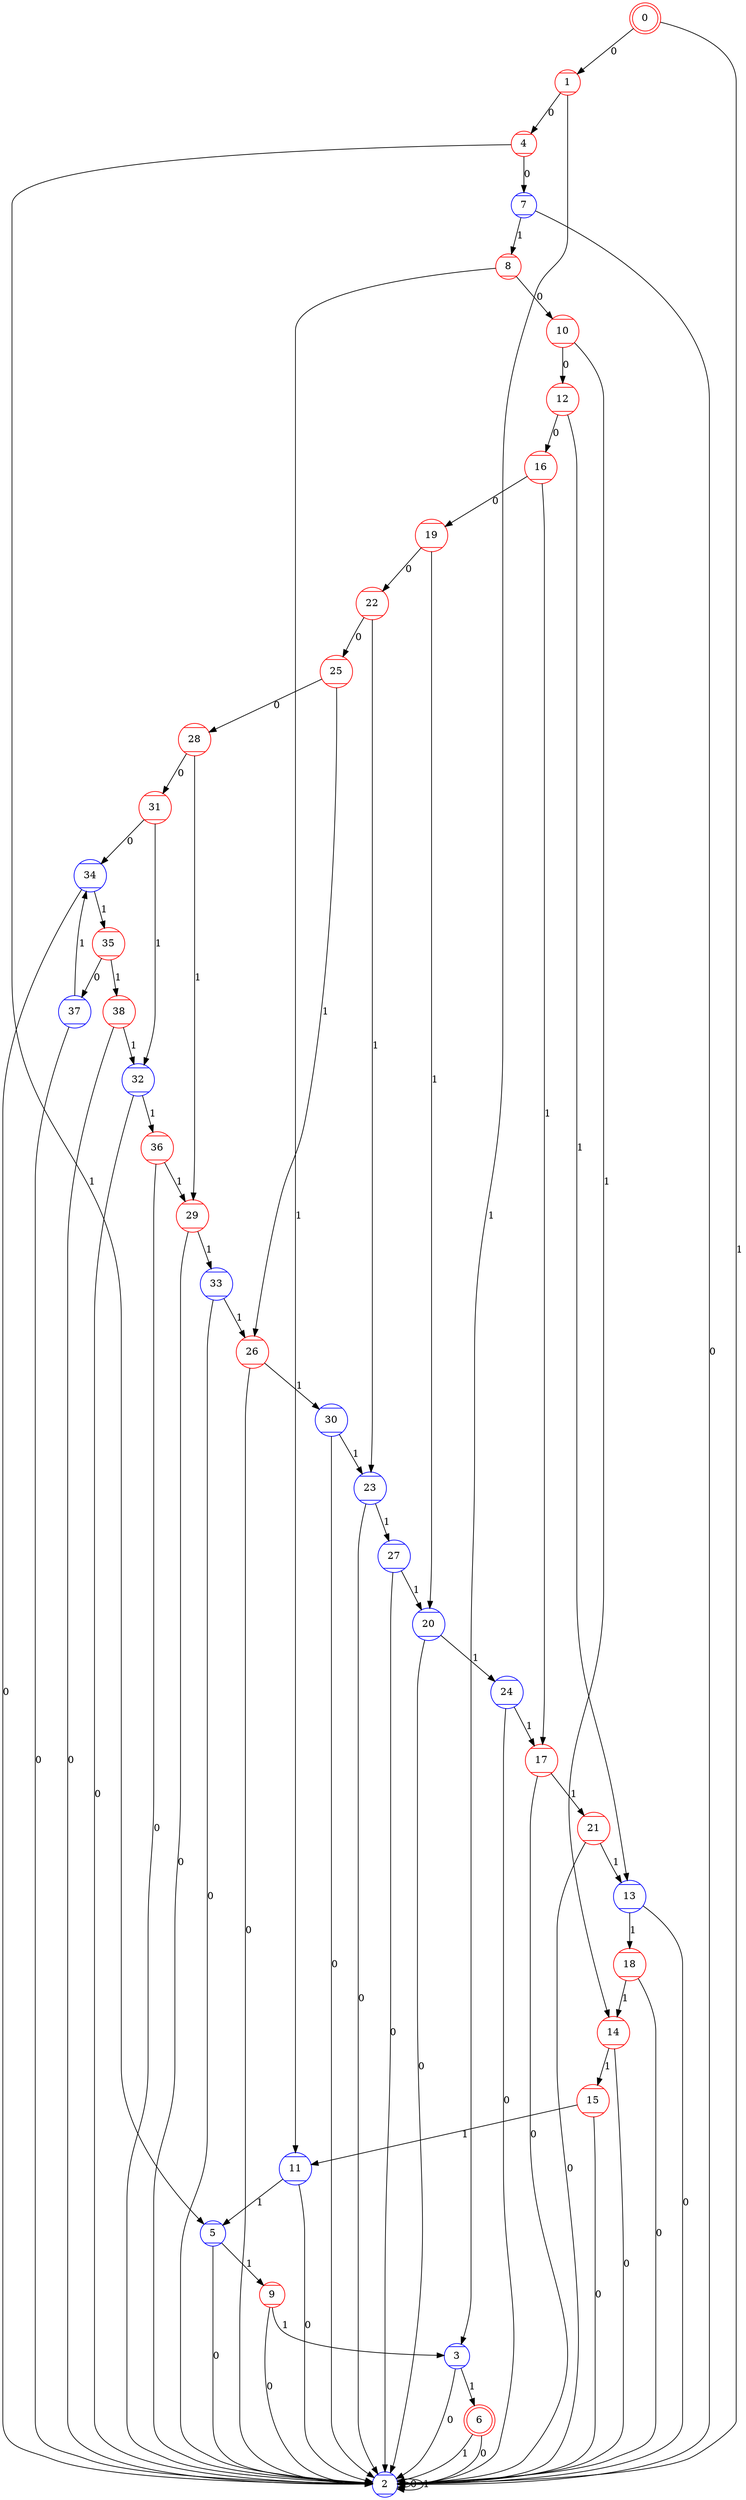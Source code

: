 digraph{
0 [color=red, style=striped, shape=doublecircle]
1 [color=red, style=striped, shape=Mcircle]
2 [color=blue, style=striped, shape=Mcircle]
3 [color=blue, style=striped, shape=Mcircle]
4 [color=red, style=striped, shape=Mcircle]
5 [color=blue, style=striped, shape=Mcircle]
6 [color=red, style=striped, shape=doublecircle]
7 [color=blue, style=striped, shape=Mcircle]
8 [color=red, style=striped, shape=Mcircle]
9 [color=red, style=striped, shape=Mcircle]
10 [color=red, style=striped, shape=Mcircle]
11 [color=blue, style=striped, shape=Mcircle]
12 [color=red, style=striped, shape=Mcircle]
13 [color=blue, style=striped, shape=Mcircle]
14 [color=red, style=striped, shape=Mcircle]
15 [color=red, style=striped, shape=Mcircle]
16 [color=red, style=striped, shape=Mcircle]
17 [color=red, style=striped, shape=Mcircle]
18 [color=red, style=striped, shape=Mcircle]
19 [color=red, style=striped, shape=Mcircle]
20 [color=blue, style=striped, shape=Mcircle]
21 [color=red, style=striped, shape=Mcircle]
22 [color=red, style=striped, shape=Mcircle]
23 [color=blue, style=striped, shape=Mcircle]
24 [color=blue, style=striped, shape=Mcircle]
25 [color=red, style=striped, shape=Mcircle]
26 [color=red, style=striped, shape=Mcircle]
27 [color=blue, style=striped, shape=Mcircle]
28 [color=red, style=striped, shape=Mcircle]
29 [color=red, style=striped, shape=Mcircle]
30 [color=blue, style=striped, shape=Mcircle]
31 [color=red, style=striped, shape=Mcircle]
32 [color=blue, style=striped, shape=Mcircle]
33 [color=blue, style=striped, shape=Mcircle]
34 [color=blue, style=striped, shape=Mcircle]
35 [color=red, style=striped, shape=Mcircle]
36 [color=red, style=striped, shape=Mcircle]
37 [color=blue, style=striped, shape=Mcircle]
38 [color=red, style=striped, shape=Mcircle]
0->1 [label=0]
0->2 [label=1]
1->4 [label=0]
1->3 [label=1]
2->2 [label=0]
2->2 [label=1]
3->2 [label=0]
3->6 [label=1]
4->7 [label=0]
4->5 [label=1]
5->2 [label=0]
5->9 [label=1]
6->2 [label=0]
6->2 [label=1]
7->2 [label=0]
7->8 [label=1]
8->10 [label=0]
8->11 [label=1]
9->2 [label=0]
9->3 [label=1]
10->12 [label=0]
10->14 [label=1]
11->2 [label=0]
11->5 [label=1]
12->16 [label=0]
12->13 [label=1]
13->2 [label=0]
13->18 [label=1]
14->2 [label=0]
14->15 [label=1]
15->2 [label=0]
15->11 [label=1]
16->19 [label=0]
16->17 [label=1]
17->2 [label=0]
17->21 [label=1]
18->2 [label=0]
18->14 [label=1]
19->22 [label=0]
19->20 [label=1]
20->2 [label=0]
20->24 [label=1]
21->2 [label=0]
21->13 [label=1]
22->25 [label=0]
22->23 [label=1]
23->2 [label=0]
23->27 [label=1]
24->2 [label=0]
24->17 [label=1]
25->28 [label=0]
25->26 [label=1]
26->2 [label=0]
26->30 [label=1]
27->2 [label=0]
27->20 [label=1]
28->31 [label=0]
28->29 [label=1]
29->2 [label=0]
29->33 [label=1]
30->2 [label=0]
30->23 [label=1]
31->34 [label=0]
31->32 [label=1]
32->2 [label=0]
32->36 [label=1]
33->2 [label=0]
33->26 [label=1]
34->2 [label=0]
34->35 [label=1]
35->37 [label=0]
35->38 [label=1]
36->2 [label=0]
36->29 [label=1]
37->2 [label=0]
37->34 [label=1]
38->2 [label=0]
38->32 [label=1]
}